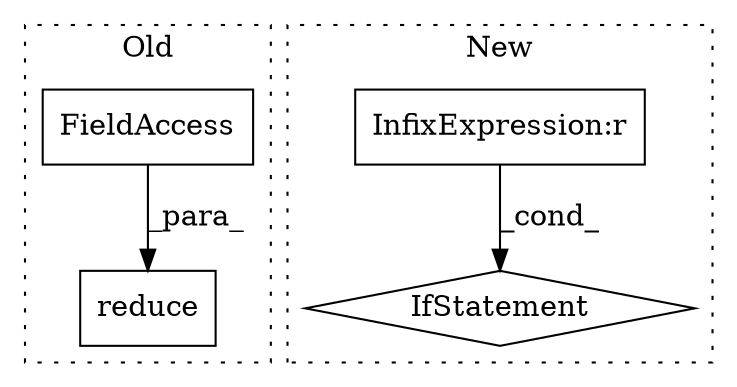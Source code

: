 digraph G {
subgraph cluster0 {
1 [label="reduce" a="32" s="1031,1084" l="7,1" shape="box"];
3 [label="FieldAccess" a="22" s="1070" l="9" shape="box"];
label = "Old";
style="dotted";
}
subgraph cluster1 {
2 [label="IfStatement" a="25" s="1066" l="3" shape="diamond"];
4 [label="InfixExpression:r" a="27" s="1060" l="4" shape="box"];
label = "New";
style="dotted";
}
3 -> 1 [label="_para_"];
4 -> 2 [label="_cond_"];
}